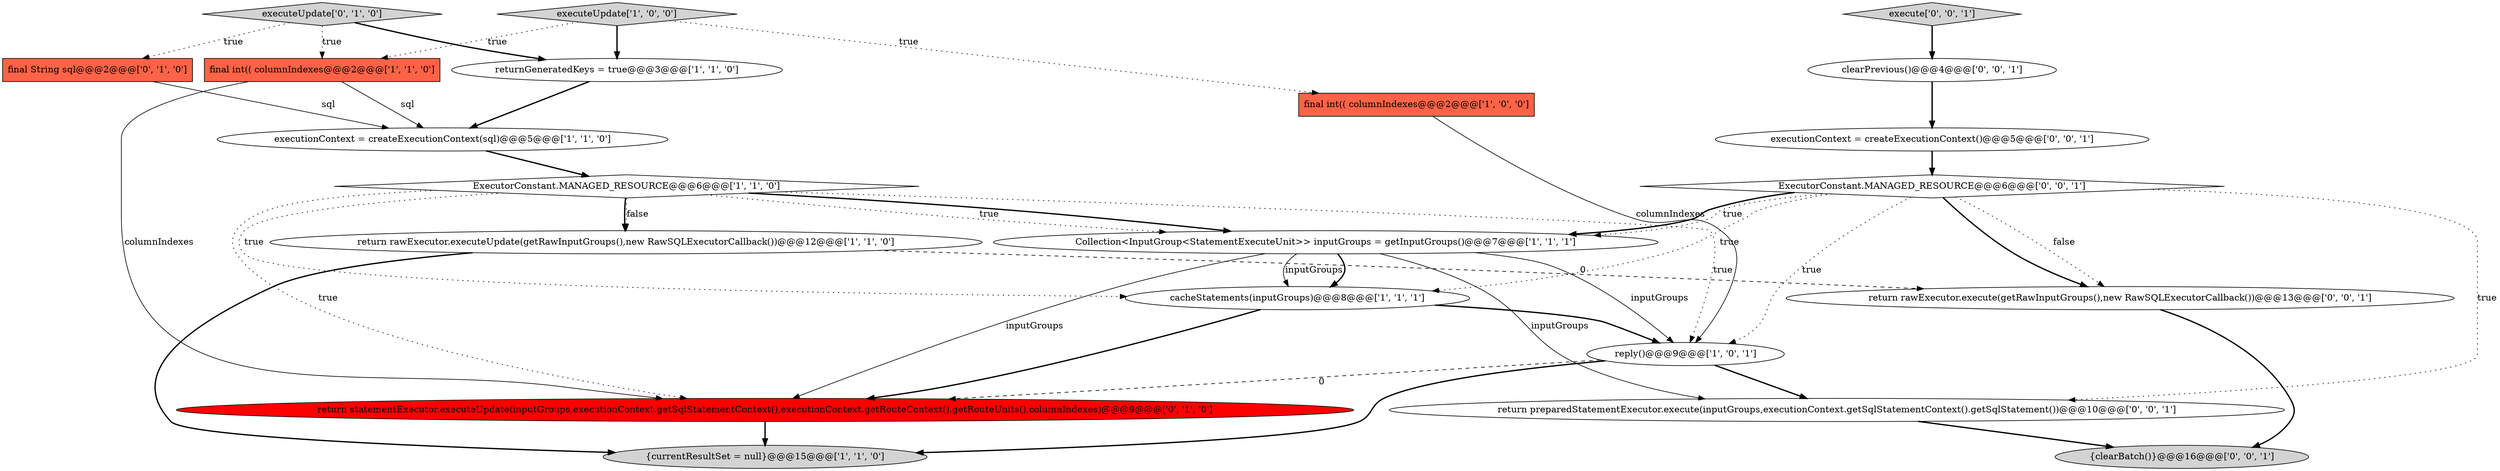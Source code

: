 digraph {
0 [style = filled, label = "Collection<InputGroup<StatementExecuteUnit>> inputGroups = getInputGroups()@@@7@@@['1', '1', '1']", fillcolor = white, shape = ellipse image = "AAA0AAABBB1BBB"];
11 [style = filled, label = "final String sql@@@2@@@['0', '1', '0']", fillcolor = tomato, shape = box image = "AAA0AAABBB2BBB"];
15 [style = filled, label = "return rawExecutor.execute(getRawInputGroups(),new RawSQLExecutorCallback())@@@13@@@['0', '0', '1']", fillcolor = white, shape = ellipse image = "AAA0AAABBB3BBB"];
10 [style = filled, label = "final int(( columnIndexes@@@2@@@['1', '1', '0']", fillcolor = tomato, shape = box image = "AAA0AAABBB1BBB"];
3 [style = filled, label = "executionContext = createExecutionContext(sql)@@@5@@@['1', '1', '0']", fillcolor = white, shape = ellipse image = "AAA0AAABBB1BBB"];
20 [style = filled, label = "return preparedStatementExecutor.execute(inputGroups,executionContext.getSqlStatementContext().getSqlStatement())@@@10@@@['0', '0', '1']", fillcolor = white, shape = ellipse image = "AAA0AAABBB3BBB"];
18 [style = filled, label = "clearPrevious()@@@4@@@['0', '0', '1']", fillcolor = white, shape = ellipse image = "AAA0AAABBB3BBB"];
13 [style = filled, label = "executeUpdate['0', '1', '0']", fillcolor = lightgray, shape = diamond image = "AAA0AAABBB2BBB"];
14 [style = filled, label = "execute['0', '0', '1']", fillcolor = lightgray, shape = diamond image = "AAA0AAABBB3BBB"];
1 [style = filled, label = "final int(( columnIndexes@@@2@@@['1', '0', '0']", fillcolor = tomato, shape = box image = "AAA0AAABBB1BBB"];
17 [style = filled, label = "{clearBatch()}@@@16@@@['0', '0', '1']", fillcolor = lightgray, shape = ellipse image = "AAA0AAABBB3BBB"];
4 [style = filled, label = "executeUpdate['1', '0', '0']", fillcolor = lightgray, shape = diamond image = "AAA0AAABBB1BBB"];
8 [style = filled, label = "return rawExecutor.executeUpdate(getRawInputGroups(),new RawSQLExecutorCallback())@@@12@@@['1', '1', '0']", fillcolor = white, shape = ellipse image = "AAA0AAABBB1BBB"];
5 [style = filled, label = "reply()@@@9@@@['1', '0', '1']", fillcolor = white, shape = ellipse image = "AAA0AAABBB1BBB"];
6 [style = filled, label = "ExecutorConstant.MANAGED_RESOURCE@@@6@@@['1', '1', '0']", fillcolor = white, shape = diamond image = "AAA0AAABBB1BBB"];
16 [style = filled, label = "executionContext = createExecutionContext()@@@5@@@['0', '0', '1']", fillcolor = white, shape = ellipse image = "AAA0AAABBB3BBB"];
19 [style = filled, label = "ExecutorConstant.MANAGED_RESOURCE@@@6@@@['0', '0', '1']", fillcolor = white, shape = diamond image = "AAA0AAABBB3BBB"];
12 [style = filled, label = "return statementExecutor.executeUpdate(inputGroups,executionContext.getSqlStatementContext(),executionContext.getRouteContext().getRouteUnits(),columnIndexes)@@@9@@@['0', '1', '0']", fillcolor = red, shape = ellipse image = "AAA1AAABBB2BBB"];
9 [style = filled, label = "{currentResultSet = null}@@@15@@@['1', '1', '0']", fillcolor = lightgray, shape = ellipse image = "AAA0AAABBB1BBB"];
2 [style = filled, label = "cacheStatements(inputGroups)@@@8@@@['1', '1', '1']", fillcolor = white, shape = ellipse image = "AAA0AAABBB1BBB"];
7 [style = filled, label = "returnGeneratedKeys = true@@@3@@@['1', '1', '0']", fillcolor = white, shape = ellipse image = "AAA0AAABBB1BBB"];
0->2 [style = solid, label="inputGroups"];
11->3 [style = solid, label="sql"];
1->5 [style = solid, label="columnIndexes"];
5->12 [style = dashed, label="0"];
20->17 [style = bold, label=""];
0->5 [style = solid, label="inputGroups"];
5->9 [style = bold, label=""];
5->20 [style = bold, label=""];
4->1 [style = dotted, label="true"];
4->10 [style = dotted, label="true"];
19->2 [style = dotted, label="true"];
19->20 [style = dotted, label="true"];
8->15 [style = dashed, label="0"];
0->2 [style = bold, label=""];
19->15 [style = dotted, label="false"];
3->6 [style = bold, label=""];
6->0 [style = bold, label=""];
16->19 [style = bold, label=""];
12->9 [style = bold, label=""];
13->10 [style = dotted, label="true"];
0->20 [style = solid, label="inputGroups"];
4->7 [style = bold, label=""];
7->3 [style = bold, label=""];
2->12 [style = bold, label=""];
19->0 [style = bold, label=""];
15->17 [style = bold, label=""];
6->2 [style = dotted, label="true"];
6->8 [style = dotted, label="false"];
13->7 [style = bold, label=""];
19->0 [style = dotted, label="true"];
0->12 [style = solid, label="inputGroups"];
6->8 [style = bold, label=""];
10->12 [style = solid, label="columnIndexes"];
8->9 [style = bold, label=""];
19->5 [style = dotted, label="true"];
13->11 [style = dotted, label="true"];
14->18 [style = bold, label=""];
6->12 [style = dotted, label="true"];
6->0 [style = dotted, label="true"];
19->15 [style = bold, label=""];
10->3 [style = solid, label="sql"];
6->5 [style = dotted, label="true"];
2->5 [style = bold, label=""];
18->16 [style = bold, label=""];
}
